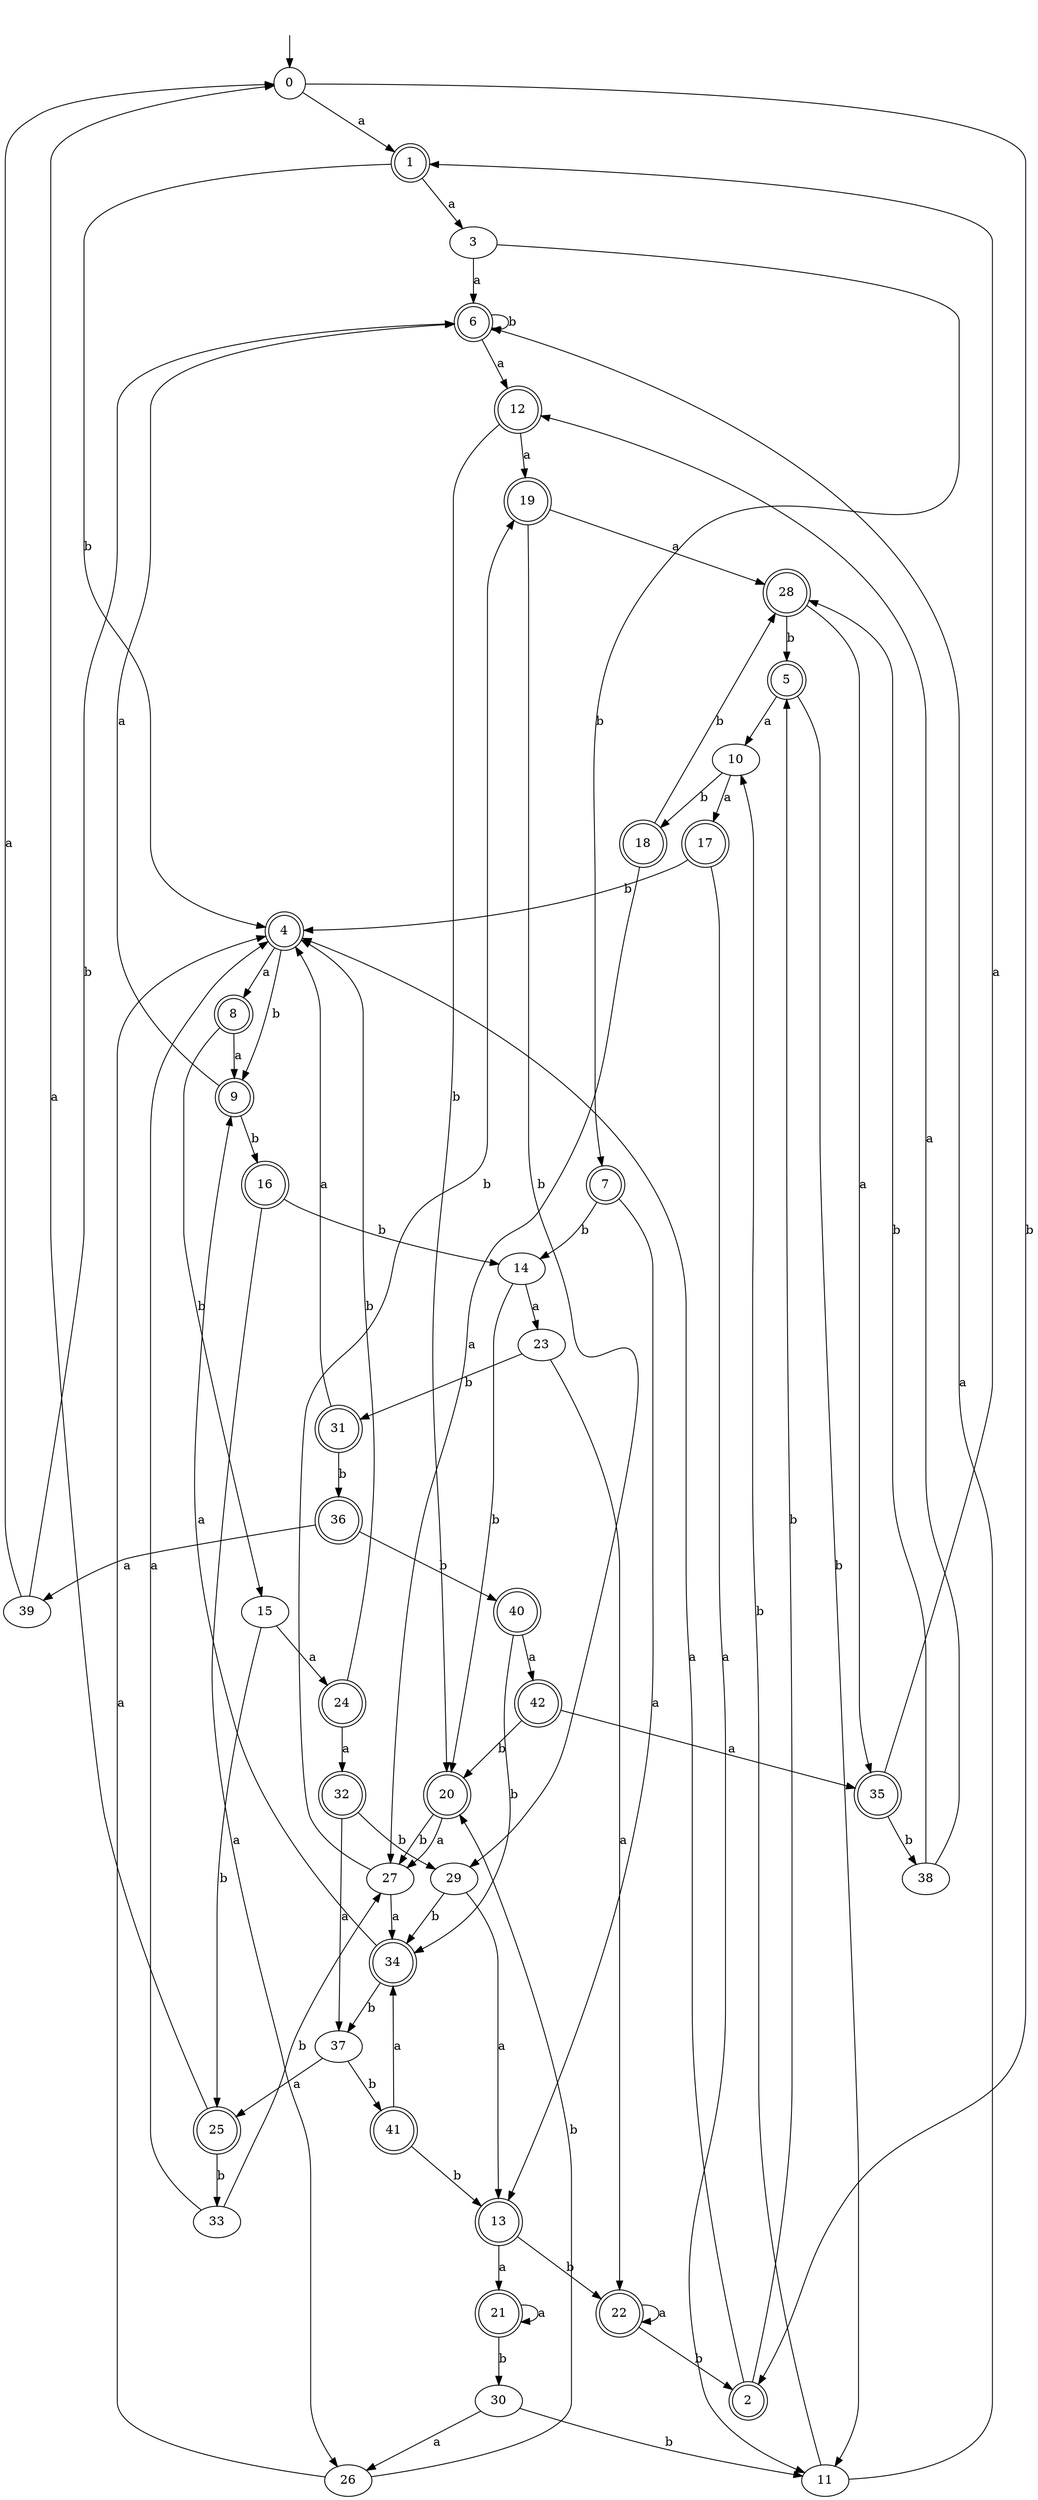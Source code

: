 digraph RandomDFA {
  __start0 [label="", shape=none];
  __start0 -> 0 [label=""];
  0 [shape=circle]
  0 -> 1 [label="a"]
  0 -> 2 [label="b"]
  1 [shape=doublecircle]
  1 -> 3 [label="a"]
  1 -> 4 [label="b"]
  2 [shape=doublecircle]
  2 -> 4 [label="a"]
  2 -> 5 [label="b"]
  3
  3 -> 6 [label="a"]
  3 -> 7 [label="b"]
  4 [shape=doublecircle]
  4 -> 8 [label="a"]
  4 -> 9 [label="b"]
  5 [shape=doublecircle]
  5 -> 10 [label="a"]
  5 -> 11 [label="b"]
  6 [shape=doublecircle]
  6 -> 12 [label="a"]
  6 -> 6 [label="b"]
  7 [shape=doublecircle]
  7 -> 13 [label="a"]
  7 -> 14 [label="b"]
  8 [shape=doublecircle]
  8 -> 9 [label="a"]
  8 -> 15 [label="b"]
  9 [shape=doublecircle]
  9 -> 6 [label="a"]
  9 -> 16 [label="b"]
  10
  10 -> 17 [label="a"]
  10 -> 18 [label="b"]
  11
  11 -> 6 [label="a"]
  11 -> 10 [label="b"]
  12 [shape=doublecircle]
  12 -> 19 [label="a"]
  12 -> 20 [label="b"]
  13 [shape=doublecircle]
  13 -> 21 [label="a"]
  13 -> 22 [label="b"]
  14
  14 -> 23 [label="a"]
  14 -> 20 [label="b"]
  15
  15 -> 24 [label="a"]
  15 -> 25 [label="b"]
  16 [shape=doublecircle]
  16 -> 26 [label="a"]
  16 -> 14 [label="b"]
  17 [shape=doublecircle]
  17 -> 11 [label="a"]
  17 -> 4 [label="b"]
  18 [shape=doublecircle]
  18 -> 27 [label="a"]
  18 -> 28 [label="b"]
  19 [shape=doublecircle]
  19 -> 28 [label="a"]
  19 -> 29 [label="b"]
  20 [shape=doublecircle]
  20 -> 27 [label="a"]
  20 -> 27 [label="b"]
  21 [shape=doublecircle]
  21 -> 21 [label="a"]
  21 -> 30 [label="b"]
  22 [shape=doublecircle]
  22 -> 22 [label="a"]
  22 -> 2 [label="b"]
  23
  23 -> 22 [label="a"]
  23 -> 31 [label="b"]
  24 [shape=doublecircle]
  24 -> 32 [label="a"]
  24 -> 4 [label="b"]
  25 [shape=doublecircle]
  25 -> 0 [label="a"]
  25 -> 33 [label="b"]
  26
  26 -> 4 [label="a"]
  26 -> 20 [label="b"]
  27
  27 -> 34 [label="a"]
  27 -> 19 [label="b"]
  28 [shape=doublecircle]
  28 -> 35 [label="a"]
  28 -> 5 [label="b"]
  29
  29 -> 13 [label="a"]
  29 -> 34 [label="b"]
  30
  30 -> 26 [label="a"]
  30 -> 11 [label="b"]
  31 [shape=doublecircle]
  31 -> 4 [label="a"]
  31 -> 36 [label="b"]
  32 [shape=doublecircle]
  32 -> 37 [label="a"]
  32 -> 29 [label="b"]
  33
  33 -> 4 [label="a"]
  33 -> 27 [label="b"]
  34 [shape=doublecircle]
  34 -> 9 [label="a"]
  34 -> 37 [label="b"]
  35 [shape=doublecircle]
  35 -> 1 [label="a"]
  35 -> 38 [label="b"]
  36 [shape=doublecircle]
  36 -> 39 [label="a"]
  36 -> 40 [label="b"]
  37
  37 -> 25 [label="a"]
  37 -> 41 [label="b"]
  38
  38 -> 12 [label="a"]
  38 -> 28 [label="b"]
  39
  39 -> 0 [label="a"]
  39 -> 6 [label="b"]
  40 [shape=doublecircle]
  40 -> 42 [label="a"]
  40 -> 34 [label="b"]
  41 [shape=doublecircle]
  41 -> 34 [label="a"]
  41 -> 13 [label="b"]
  42 [shape=doublecircle]
  42 -> 35 [label="a"]
  42 -> 20 [label="b"]
}
